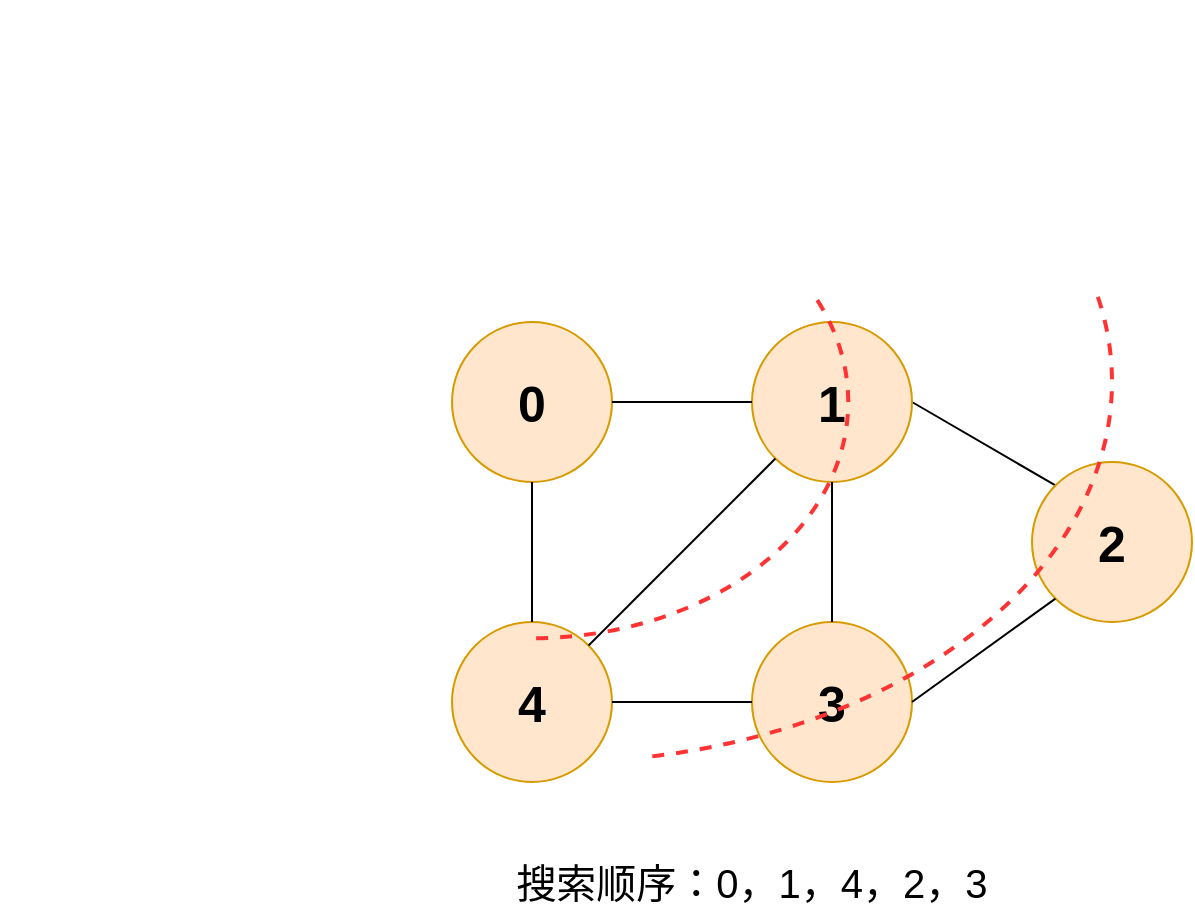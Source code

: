 <mxfile version="13.4.5" type="device"><diagram id="48qJXlv0dCf99pJ8nCJ8" name="Page-1"><mxGraphModel dx="1106" dy="900" grid="1" gridSize="10" guides="1" tooltips="1" connect="1" arrows="1" fold="1" page="1" pageScale="1" pageWidth="827" pageHeight="1169" math="0" shadow="0"><root><mxCell id="0"/><mxCell id="1" parent="0"/><mxCell id="VXt8AUwL3MqwRwhCzZ3F-1" value="&lt;b style=&quot;font-size: 25px&quot;&gt;0&lt;/b&gt;" style="ellipse;whiteSpace=wrap;html=1;aspect=fixed;fillColor=#ffe6cc;strokeColor=#d79b00;" vertex="1" parent="1"><mxGeometry x="255" y="540" width="80" height="80" as="geometry"/></mxCell><mxCell id="VXt8AUwL3MqwRwhCzZ3F-2" value="" style="endArrow=none;html=1;entryX=0;entryY=0;entryDx=0;entryDy=0;exitX=1;exitY=0.5;exitDx=0;exitDy=0;" edge="1" parent="1" source="VXt8AUwL3MqwRwhCzZ3F-6" target="VXt8AUwL3MqwRwhCzZ3F-3"><mxGeometry width="50" height="50" relative="1" as="geometry"><mxPoint x="534.996" y="520.004" as="sourcePoint"/><mxPoint x="511.564" y="543.436" as="targetPoint"/></mxGeometry></mxCell><mxCell id="VXt8AUwL3MqwRwhCzZ3F-3" value="&lt;b style=&quot;font-size: 25px&quot;&gt;2&lt;/b&gt;" style="ellipse;whiteSpace=wrap;html=1;aspect=fixed;fillColor=#ffe6cc;strokeColor=#d79b00;" vertex="1" parent="1"><mxGeometry x="545" y="610" width="80" height="80" as="geometry"/></mxCell><mxCell id="VXt8AUwL3MqwRwhCzZ3F-4" value="&lt;b style=&quot;font-size: 25px&quot;&gt;3&lt;/b&gt;" style="ellipse;whiteSpace=wrap;html=1;aspect=fixed;fillColor=#ffe6cc;strokeColor=#d79b00;" vertex="1" parent="1"><mxGeometry x="405" y="690" width="80" height="80" as="geometry"/></mxCell><mxCell id="VXt8AUwL3MqwRwhCzZ3F-5" value="&lt;b style=&quot;font-size: 25px&quot;&gt;4&lt;/b&gt;" style="ellipse;whiteSpace=wrap;html=1;aspect=fixed;fillColor=#ffe6cc;strokeColor=#d79b00;" vertex="1" parent="1"><mxGeometry x="255" y="690" width="80" height="80" as="geometry"/></mxCell><mxCell id="VXt8AUwL3MqwRwhCzZ3F-6" value="&lt;b style=&quot;font-size: 25px&quot;&gt;1&lt;/b&gt;" style="ellipse;whiteSpace=wrap;html=1;aspect=fixed;fillColor=#ffe6cc;strokeColor=#d79b00;" vertex="1" parent="1"><mxGeometry x="405" y="540" width="80" height="80" as="geometry"/></mxCell><mxCell id="VXt8AUwL3MqwRwhCzZ3F-7" value="" style="endArrow=none;html=1;" edge="1" parent="1" source="VXt8AUwL3MqwRwhCzZ3F-1" target="VXt8AUwL3MqwRwhCzZ3F-6"><mxGeometry width="50" height="50" relative="1" as="geometry"><mxPoint x="483.284" y="618.284" as="sourcePoint"/><mxPoint x="576.716" y="641.716" as="targetPoint"/></mxGeometry></mxCell><mxCell id="VXt8AUwL3MqwRwhCzZ3F-8" value="" style="endArrow=none;html=1;" edge="1" parent="1" source="VXt8AUwL3MqwRwhCzZ3F-5" target="VXt8AUwL3MqwRwhCzZ3F-1"><mxGeometry width="50" height="50" relative="1" as="geometry"><mxPoint x="345" y="590" as="sourcePoint"/><mxPoint x="415" y="590" as="targetPoint"/></mxGeometry></mxCell><mxCell id="VXt8AUwL3MqwRwhCzZ3F-9" value="" style="endArrow=none;html=1;exitX=0;exitY=0.5;exitDx=0;exitDy=0;entryX=1;entryY=0.5;entryDx=0;entryDy=0;" edge="1" parent="1" source="VXt8AUwL3MqwRwhCzZ3F-4" target="VXt8AUwL3MqwRwhCzZ3F-5"><mxGeometry width="50" height="50" relative="1" as="geometry"><mxPoint x="305" y="700" as="sourcePoint"/><mxPoint x="305" y="630" as="targetPoint"/></mxGeometry></mxCell><mxCell id="VXt8AUwL3MqwRwhCzZ3F-10" value="" style="endArrow=none;html=1;exitX=0.5;exitY=1;exitDx=0;exitDy=0;entryX=0.5;entryY=0;entryDx=0;entryDy=0;" edge="1" parent="1" source="VXt8AUwL3MqwRwhCzZ3F-6" target="VXt8AUwL3MqwRwhCzZ3F-4"><mxGeometry width="50" height="50" relative="1" as="geometry"><mxPoint x="415" y="740" as="sourcePoint"/><mxPoint x="345" y="740" as="targetPoint"/><Array as="points"><mxPoint x="445" y="660"/></Array></mxGeometry></mxCell><mxCell id="VXt8AUwL3MqwRwhCzZ3F-11" value="" style="endArrow=none;html=1;exitX=0;exitY=1;exitDx=0;exitDy=0;entryX=1;entryY=0.5;entryDx=0;entryDy=0;" edge="1" parent="1" source="VXt8AUwL3MqwRwhCzZ3F-3" target="VXt8AUwL3MqwRwhCzZ3F-4"><mxGeometry width="50" height="50" relative="1" as="geometry"><mxPoint x="455" y="630" as="sourcePoint"/><mxPoint x="455" y="700" as="targetPoint"/></mxGeometry></mxCell><mxCell id="VXt8AUwL3MqwRwhCzZ3F-12" value="" style="endArrow=none;html=1;exitX=0;exitY=1;exitDx=0;exitDy=0;entryX=1;entryY=0;entryDx=0;entryDy=0;" edge="1" parent="1" source="VXt8AUwL3MqwRwhCzZ3F-6" target="VXt8AUwL3MqwRwhCzZ3F-5"><mxGeometry width="50" height="50" relative="1" as="geometry"><mxPoint x="455" y="630" as="sourcePoint"/><mxPoint x="455" y="700" as="targetPoint"/></mxGeometry></mxCell><mxCell id="VXt8AUwL3MqwRwhCzZ3F-13" value="" style="verticalLabelPosition=bottom;verticalAlign=top;html=1;shape=mxgraph.basic.arc;startAngle=0.179;endAngle=0.5;dashed=1;fillColor=#e51400;fontColor=#ffffff;strokeWidth=2;strokeColor=#FF3333;" vertex="1" parent="1"><mxGeometry x="136.88" y="461.88" width="316.25" height="236.25" as="geometry"/></mxCell><mxCell id="VXt8AUwL3MqwRwhCzZ3F-14" value="" style="verticalLabelPosition=bottom;verticalAlign=top;html=1;shape=mxgraph.basic.arc;startAngle=0.214;endAngle=0.474;dashed=1;fillColor=#e51400;fontColor=#ffffff;strokeWidth=2;strokeColor=#FF3333;" vertex="1" parent="1"><mxGeometry x="30" y="380" width="555" height="380" as="geometry"/></mxCell><mxCell id="VXt8AUwL3MqwRwhCzZ3F-15" value="&lt;span style=&quot;font-size: 20px&quot;&gt;搜索顺序：0，1，4，2，3&lt;/span&gt;" style="text;html=1;strokeColor=none;fillColor=none;align=center;verticalAlign=middle;whiteSpace=wrap;rounded=0;dashed=1;" vertex="1" parent="1"><mxGeometry x="265" y="810" width="280" height="20" as="geometry"/></mxCell></root></mxGraphModel></diagram></mxfile>